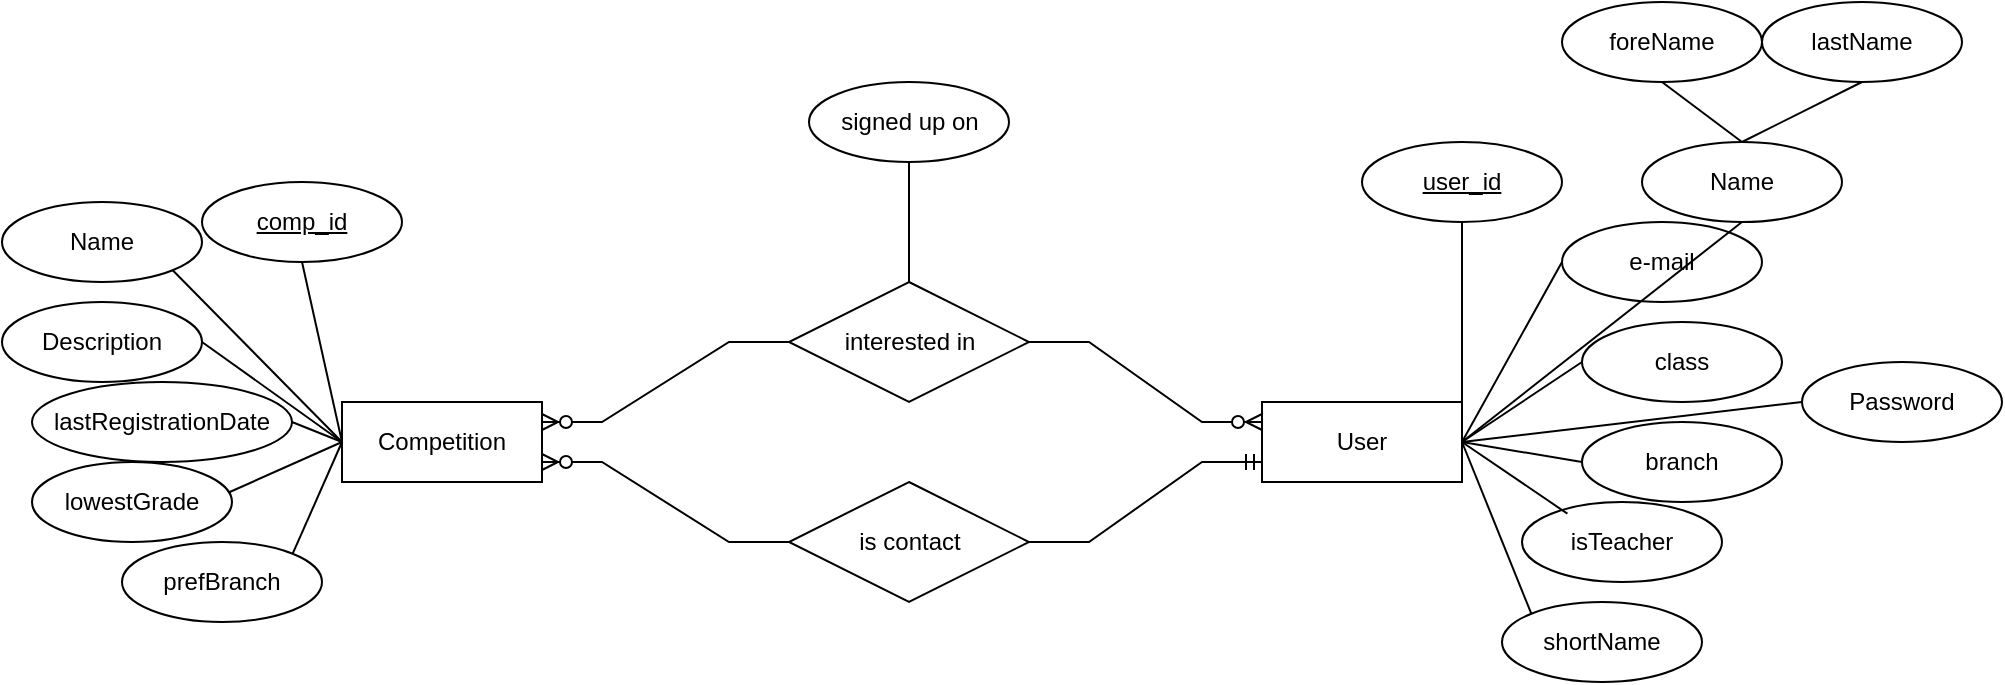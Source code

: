 <mxfile version="26.0.6">
  <diagram name="Seite-1" id="hl1B3qwLzO_XHGJVGlGE">
    <mxGraphModel dx="1082" dy="818" grid="1" gridSize="10" guides="1" tooltips="1" connect="1" arrows="1" fold="1" page="1" pageScale="1" pageWidth="827" pageHeight="1169" math="0" shadow="0">
      <root>
        <mxCell id="0" />
        <mxCell id="1" parent="0" />
        <mxCell id="BLYqehP3UNSyAhMc0NNZ-2" value="User" style="whiteSpace=wrap;html=1;align=center;" vertex="1" parent="1">
          <mxGeometry x="650" y="350" width="100" height="40" as="geometry" />
        </mxCell>
        <mxCell id="BLYqehP3UNSyAhMc0NNZ-3" value="Competition" style="whiteSpace=wrap;html=1;align=center;" vertex="1" parent="1">
          <mxGeometry x="190" y="350" width="100" height="40" as="geometry" />
        </mxCell>
        <mxCell id="BLYqehP3UNSyAhMc0NNZ-4" value="comp_id" style="ellipse;whiteSpace=wrap;html=1;align=center;fontStyle=4;" vertex="1" parent="1">
          <mxGeometry x="120" y="240" width="100" height="40" as="geometry" />
        </mxCell>
        <mxCell id="BLYqehP3UNSyAhMc0NNZ-5" value="prefBranch" style="ellipse;whiteSpace=wrap;html=1;align=center;" vertex="1" parent="1">
          <mxGeometry x="80" y="420" width="100" height="40" as="geometry" />
        </mxCell>
        <mxCell id="BLYqehP3UNSyAhMc0NNZ-6" value="lowestGrade" style="ellipse;whiteSpace=wrap;html=1;align=center;" vertex="1" parent="1">
          <mxGeometry x="35" y="380" width="100" height="40" as="geometry" />
        </mxCell>
        <mxCell id="BLYqehP3UNSyAhMc0NNZ-7" value="lastRegistrationDate" style="ellipse;whiteSpace=wrap;html=1;align=center;" vertex="1" parent="1">
          <mxGeometry x="35" y="340" width="130" height="40" as="geometry" />
        </mxCell>
        <mxCell id="BLYqehP3UNSyAhMc0NNZ-8" value="Description" style="ellipse;whiteSpace=wrap;html=1;align=center;" vertex="1" parent="1">
          <mxGeometry x="20" y="300" width="100" height="40" as="geometry" />
        </mxCell>
        <mxCell id="BLYqehP3UNSyAhMc0NNZ-9" value="Name" style="ellipse;whiteSpace=wrap;html=1;align=center;" vertex="1" parent="1">
          <mxGeometry x="20" y="250" width="100" height="40" as="geometry" />
        </mxCell>
        <mxCell id="BLYqehP3UNSyAhMc0NNZ-10" value="" style="endArrow=none;html=1;rounded=0;entryX=1;entryY=0.5;entryDx=0;entryDy=0;exitX=0;exitY=0.5;exitDx=0;exitDy=0;" edge="1" parent="1" source="BLYqehP3UNSyAhMc0NNZ-3" target="BLYqehP3UNSyAhMc0NNZ-8">
          <mxGeometry relative="1" as="geometry">
            <mxPoint x="230" y="360" as="sourcePoint" />
            <mxPoint x="500" y="450" as="targetPoint" />
          </mxGeometry>
        </mxCell>
        <mxCell id="BLYqehP3UNSyAhMc0NNZ-11" value="" style="endArrow=none;html=1;rounded=0;exitX=0;exitY=0.5;exitDx=0;exitDy=0;entryX=0.986;entryY=0.378;entryDx=0;entryDy=0;entryPerimeter=0;" edge="1" parent="1" source="BLYqehP3UNSyAhMc0NNZ-3" target="BLYqehP3UNSyAhMc0NNZ-6">
          <mxGeometry relative="1" as="geometry">
            <mxPoint x="340" y="450" as="sourcePoint" />
            <mxPoint x="500" y="450" as="targetPoint" />
          </mxGeometry>
        </mxCell>
        <mxCell id="BLYqehP3UNSyAhMc0NNZ-12" value="" style="endArrow=none;html=1;rounded=0;exitX=0;exitY=0.5;exitDx=0;exitDy=0;entryX=1;entryY=0.5;entryDx=0;entryDy=0;" edge="1" parent="1" source="BLYqehP3UNSyAhMc0NNZ-3" target="BLYqehP3UNSyAhMc0NNZ-7">
          <mxGeometry relative="1" as="geometry">
            <mxPoint x="340" y="450" as="sourcePoint" />
            <mxPoint x="500" y="450" as="targetPoint" />
          </mxGeometry>
        </mxCell>
        <mxCell id="BLYqehP3UNSyAhMc0NNZ-13" value="" style="endArrow=none;html=1;rounded=0;exitX=0;exitY=0.5;exitDx=0;exitDy=0;entryX=1;entryY=1;entryDx=0;entryDy=0;" edge="1" parent="1" source="BLYqehP3UNSyAhMc0NNZ-3" target="BLYqehP3UNSyAhMc0NNZ-9">
          <mxGeometry relative="1" as="geometry">
            <mxPoint x="340" y="450" as="sourcePoint" />
            <mxPoint x="500" y="450" as="targetPoint" />
          </mxGeometry>
        </mxCell>
        <mxCell id="BLYqehP3UNSyAhMc0NNZ-14" value="" style="endArrow=none;html=1;rounded=0;exitX=0;exitY=0.5;exitDx=0;exitDy=0;entryX=0.5;entryY=1;entryDx=0;entryDy=0;" edge="1" parent="1" source="BLYqehP3UNSyAhMc0NNZ-3" target="BLYqehP3UNSyAhMc0NNZ-4">
          <mxGeometry relative="1" as="geometry">
            <mxPoint x="340" y="450" as="sourcePoint" />
            <mxPoint x="500" y="450" as="targetPoint" />
          </mxGeometry>
        </mxCell>
        <mxCell id="BLYqehP3UNSyAhMc0NNZ-15" value="" style="endArrow=none;html=1;rounded=0;exitX=0;exitY=0.5;exitDx=0;exitDy=0;entryX=1;entryY=0;entryDx=0;entryDy=0;" edge="1" parent="1" source="BLYqehP3UNSyAhMc0NNZ-3" target="BLYqehP3UNSyAhMc0NNZ-5">
          <mxGeometry relative="1" as="geometry">
            <mxPoint x="340" y="450" as="sourcePoint" />
            <mxPoint x="500" y="450" as="targetPoint" />
          </mxGeometry>
        </mxCell>
        <mxCell id="BLYqehP3UNSyAhMc0NNZ-16" value="Name" style="ellipse;whiteSpace=wrap;html=1;align=center;" vertex="1" parent="1">
          <mxGeometry x="840" y="220" width="100" height="40" as="geometry" />
        </mxCell>
        <mxCell id="BLYqehP3UNSyAhMc0NNZ-17" value="isTeacher" style="ellipse;whiteSpace=wrap;html=1;align=center;" vertex="1" parent="1">
          <mxGeometry x="780" y="400" width="100" height="40" as="geometry" />
        </mxCell>
        <mxCell id="BLYqehP3UNSyAhMc0NNZ-18" value="branch" style="ellipse;whiteSpace=wrap;html=1;align=center;" vertex="1" parent="1">
          <mxGeometry x="810" y="360" width="100" height="40" as="geometry" />
        </mxCell>
        <mxCell id="BLYqehP3UNSyAhMc0NNZ-19" value="class" style="ellipse;whiteSpace=wrap;html=1;align=center;" vertex="1" parent="1">
          <mxGeometry x="810" y="310" width="100" height="40" as="geometry" />
        </mxCell>
        <mxCell id="BLYqehP3UNSyAhMc0NNZ-20" value="e-mail" style="ellipse;whiteSpace=wrap;html=1;align=center;" vertex="1" parent="1">
          <mxGeometry x="800" y="260" width="100" height="40" as="geometry" />
        </mxCell>
        <mxCell id="BLYqehP3UNSyAhMc0NNZ-21" value="lastName" style="ellipse;whiteSpace=wrap;html=1;align=center;" vertex="1" parent="1">
          <mxGeometry x="900" y="150" width="100" height="40" as="geometry" />
        </mxCell>
        <mxCell id="BLYqehP3UNSyAhMc0NNZ-22" value="foreName" style="ellipse;whiteSpace=wrap;html=1;align=center;" vertex="1" parent="1">
          <mxGeometry x="800" y="150" width="100" height="40" as="geometry" />
        </mxCell>
        <mxCell id="BLYqehP3UNSyAhMc0NNZ-24" value="" style="endArrow=none;html=1;rounded=0;entryX=0.5;entryY=0;entryDx=0;entryDy=0;exitX=0.5;exitY=1;exitDx=0;exitDy=0;" edge="1" parent="1" source="BLYqehP3UNSyAhMc0NNZ-22" target="BLYqehP3UNSyAhMc0NNZ-16">
          <mxGeometry relative="1" as="geometry">
            <mxPoint x="520" y="460" as="sourcePoint" />
            <mxPoint x="680" y="460" as="targetPoint" />
          </mxGeometry>
        </mxCell>
        <mxCell id="BLYqehP3UNSyAhMc0NNZ-25" value="" style="endArrow=none;html=1;rounded=0;entryX=1;entryY=0.5;entryDx=0;entryDy=0;exitX=0;exitY=0.5;exitDx=0;exitDy=0;" edge="1" parent="1" source="BLYqehP3UNSyAhMc0NNZ-20">
          <mxGeometry relative="1" as="geometry">
            <mxPoint x="830" y="360" as="sourcePoint" />
            <mxPoint x="750" y="370" as="targetPoint" />
          </mxGeometry>
        </mxCell>
        <mxCell id="BLYqehP3UNSyAhMc0NNZ-26" value="" style="endArrow=none;html=1;rounded=0;exitX=1;exitY=0.5;exitDx=0;exitDy=0;entryX=0.5;entryY=1;entryDx=0;entryDy=0;" edge="1" parent="1" target="BLYqehP3UNSyAhMc0NNZ-16">
          <mxGeometry relative="1" as="geometry">
            <mxPoint x="750" y="370" as="sourcePoint" />
            <mxPoint x="680" y="460" as="targetPoint" />
          </mxGeometry>
        </mxCell>
        <mxCell id="BLYqehP3UNSyAhMc0NNZ-27" value="shortName" style="ellipse;whiteSpace=wrap;html=1;align=center;" vertex="1" parent="1">
          <mxGeometry x="770" y="450" width="100" height="40" as="geometry" />
        </mxCell>
        <mxCell id="BLYqehP3UNSyAhMc0NNZ-28" value="" style="endArrow=none;html=1;rounded=0;entryX=0;entryY=0;entryDx=0;entryDy=0;exitX=1;exitY=0.5;exitDx=0;exitDy=0;" edge="1" parent="1" target="BLYqehP3UNSyAhMc0NNZ-27">
          <mxGeometry relative="1" as="geometry">
            <mxPoint x="750" y="370" as="sourcePoint" />
            <mxPoint x="680" y="460" as="targetPoint" />
          </mxGeometry>
        </mxCell>
        <mxCell id="BLYqehP3UNSyAhMc0NNZ-29" value="" style="endArrow=none;html=1;rounded=0;exitX=1;exitY=0.5;exitDx=0;exitDy=0;entryX=0;entryY=0.5;entryDx=0;entryDy=0;" edge="1" parent="1" target="BLYqehP3UNSyAhMc0NNZ-19">
          <mxGeometry relative="1" as="geometry">
            <mxPoint x="750" y="370" as="sourcePoint" />
            <mxPoint x="680" y="460" as="targetPoint" />
          </mxGeometry>
        </mxCell>
        <mxCell id="BLYqehP3UNSyAhMc0NNZ-30" value="" style="endArrow=none;html=1;rounded=0;exitX=1;exitY=0.5;exitDx=0;exitDy=0;entryX=0.227;entryY=0.146;entryDx=0;entryDy=0;entryPerimeter=0;" edge="1" parent="1" target="BLYqehP3UNSyAhMc0NNZ-17">
          <mxGeometry relative="1" as="geometry">
            <mxPoint x="750" y="370" as="sourcePoint" />
            <mxPoint x="680" y="460" as="targetPoint" />
          </mxGeometry>
        </mxCell>
        <mxCell id="BLYqehP3UNSyAhMc0NNZ-31" value="" style="endArrow=none;html=1;rounded=0;exitX=1;exitY=0.5;exitDx=0;exitDy=0;entryX=0;entryY=0.5;entryDx=0;entryDy=0;" edge="1" parent="1" target="BLYqehP3UNSyAhMc0NNZ-18">
          <mxGeometry relative="1" as="geometry">
            <mxPoint x="750" y="370" as="sourcePoint" />
            <mxPoint x="680" y="460" as="targetPoint" />
          </mxGeometry>
        </mxCell>
        <mxCell id="BLYqehP3UNSyAhMc0NNZ-33" value="user_id" style="ellipse;whiteSpace=wrap;html=1;align=center;fontStyle=4;" vertex="1" parent="1">
          <mxGeometry x="700" y="220" width="100" height="40" as="geometry" />
        </mxCell>
        <mxCell id="BLYqehP3UNSyAhMc0NNZ-34" style="edgeStyle=orthogonalEdgeStyle;rounded=0;orthogonalLoop=1;jettySize=auto;html=1;exitX=0.5;exitY=1;exitDx=0;exitDy=0;" edge="1" parent="1" source="BLYqehP3UNSyAhMc0NNZ-16" target="BLYqehP3UNSyAhMc0NNZ-16">
          <mxGeometry relative="1" as="geometry" />
        </mxCell>
        <mxCell id="BLYqehP3UNSyAhMc0NNZ-35" value="" style="endArrow=none;html=1;rounded=0;entryX=1;entryY=0.5;entryDx=0;entryDy=0;exitX=0.5;exitY=1;exitDx=0;exitDy=0;" edge="1" parent="1" source="BLYqehP3UNSyAhMc0NNZ-33">
          <mxGeometry relative="1" as="geometry">
            <mxPoint x="550" y="320" as="sourcePoint" />
            <mxPoint x="750" y="370" as="targetPoint" />
          </mxGeometry>
        </mxCell>
        <mxCell id="BLYqehP3UNSyAhMc0NNZ-36" value="is contact" style="shape=rhombus;perimeter=rhombusPerimeter;whiteSpace=wrap;html=1;align=center;" vertex="1" parent="1">
          <mxGeometry x="413.5" y="390" width="120" height="60" as="geometry" />
        </mxCell>
        <mxCell id="BLYqehP3UNSyAhMc0NNZ-37" value="interested in" style="shape=rhombus;perimeter=rhombusPerimeter;whiteSpace=wrap;html=1;align=center;" vertex="1" parent="1">
          <mxGeometry x="413.5" y="290" width="120" height="60" as="geometry" />
        </mxCell>
        <mxCell id="BLYqehP3UNSyAhMc0NNZ-38" value="Password" style="ellipse;whiteSpace=wrap;html=1;align=center;" vertex="1" parent="1">
          <mxGeometry x="920" y="330" width="100" height="40" as="geometry" />
        </mxCell>
        <mxCell id="BLYqehP3UNSyAhMc0NNZ-39" value="" style="endArrow=none;html=1;rounded=0;entryX=0;entryY=0.5;entryDx=0;entryDy=0;exitX=1;exitY=0.5;exitDx=0;exitDy=0;" edge="1" parent="1" source="BLYqehP3UNSyAhMc0NNZ-2" target="BLYqehP3UNSyAhMc0NNZ-38">
          <mxGeometry relative="1" as="geometry">
            <mxPoint x="650" y="410" as="sourcePoint" />
            <mxPoint x="810" y="410" as="targetPoint" />
          </mxGeometry>
        </mxCell>
        <mxCell id="BLYqehP3UNSyAhMc0NNZ-40" value="" style="edgeStyle=entityRelationEdgeStyle;fontSize=12;html=1;endArrow=ERmandOne;rounded=0;exitX=1;exitY=0.5;exitDx=0;exitDy=0;entryX=0;entryY=0.75;entryDx=0;entryDy=0;" edge="1" parent="1" source="BLYqehP3UNSyAhMc0NNZ-36" target="BLYqehP3UNSyAhMc0NNZ-2">
          <mxGeometry width="100" height="100" relative="1" as="geometry">
            <mxPoint x="570" y="440" as="sourcePoint" />
            <mxPoint x="740" y="420" as="targetPoint" />
            <Array as="points">
              <mxPoint x="510" y="450" />
              <mxPoint x="640" y="400" />
              <mxPoint x="650" y="470" />
              <mxPoint x="610" y="480" />
              <mxPoint x="620" y="450" />
            </Array>
          </mxGeometry>
        </mxCell>
        <mxCell id="BLYqehP3UNSyAhMc0NNZ-41" value="" style="edgeStyle=entityRelationEdgeStyle;fontSize=12;html=1;endArrow=ERzeroToMany;endFill=1;rounded=0;entryX=1;entryY=0.75;entryDx=0;entryDy=0;exitX=0;exitY=0.5;exitDx=0;exitDy=0;" edge="1" parent="1" source="BLYqehP3UNSyAhMc0NNZ-36" target="BLYqehP3UNSyAhMc0NNZ-3">
          <mxGeometry width="100" height="100" relative="1" as="geometry">
            <mxPoint x="420" y="510" as="sourcePoint" />
            <mxPoint x="520" y="410" as="targetPoint" />
          </mxGeometry>
        </mxCell>
        <mxCell id="BLYqehP3UNSyAhMc0NNZ-42" value="" style="edgeStyle=entityRelationEdgeStyle;fontSize=12;html=1;endArrow=ERzeroToMany;endFill=1;rounded=0;exitX=1;exitY=0.5;exitDx=0;exitDy=0;entryX=0;entryY=0.25;entryDx=0;entryDy=0;" edge="1" parent="1" source="BLYqehP3UNSyAhMc0NNZ-37" target="BLYqehP3UNSyAhMc0NNZ-2">
          <mxGeometry width="100" height="100" relative="1" as="geometry">
            <mxPoint x="500" y="510" as="sourcePoint" />
            <mxPoint x="600" y="410" as="targetPoint" />
          </mxGeometry>
        </mxCell>
        <mxCell id="BLYqehP3UNSyAhMc0NNZ-43" value="" style="edgeStyle=entityRelationEdgeStyle;fontSize=12;html=1;endArrow=ERzeroToMany;endFill=1;rounded=0;exitX=0;exitY=0.5;exitDx=0;exitDy=0;entryX=1;entryY=0.25;entryDx=0;entryDy=0;" edge="1" parent="1" source="BLYqehP3UNSyAhMc0NNZ-37" target="BLYqehP3UNSyAhMc0NNZ-3">
          <mxGeometry width="100" height="100" relative="1" as="geometry">
            <mxPoint x="500" y="510" as="sourcePoint" />
            <mxPoint x="600" y="410" as="targetPoint" />
          </mxGeometry>
        </mxCell>
        <mxCell id="BLYqehP3UNSyAhMc0NNZ-44" value="" style="endArrow=none;html=1;rounded=0;entryX=0.5;entryY=0;entryDx=0;entryDy=0;exitX=0.5;exitY=1;exitDx=0;exitDy=0;" edge="1" parent="1" source="BLYqehP3UNSyAhMc0NNZ-21" target="BLYqehP3UNSyAhMc0NNZ-16">
          <mxGeometry relative="1" as="geometry">
            <mxPoint x="430" y="440" as="sourcePoint" />
            <mxPoint x="590" y="440" as="targetPoint" />
          </mxGeometry>
        </mxCell>
        <mxCell id="BLYqehP3UNSyAhMc0NNZ-46" value="signed up on" style="ellipse;whiteSpace=wrap;html=1;align=center;" vertex="1" parent="1">
          <mxGeometry x="423.5" y="190" width="100" height="40" as="geometry" />
        </mxCell>
        <mxCell id="BLYqehP3UNSyAhMc0NNZ-47" value="" style="endArrow=none;html=1;rounded=0;exitX=0.5;exitY=0;exitDx=0;exitDy=0;entryX=0.5;entryY=1;entryDx=0;entryDy=0;" edge="1" parent="1" source="BLYqehP3UNSyAhMc0NNZ-37" target="BLYqehP3UNSyAhMc0NNZ-46">
          <mxGeometry relative="1" as="geometry">
            <mxPoint x="460" y="440" as="sourcePoint" />
            <mxPoint x="620" y="440" as="targetPoint" />
          </mxGeometry>
        </mxCell>
      </root>
    </mxGraphModel>
  </diagram>
</mxfile>
